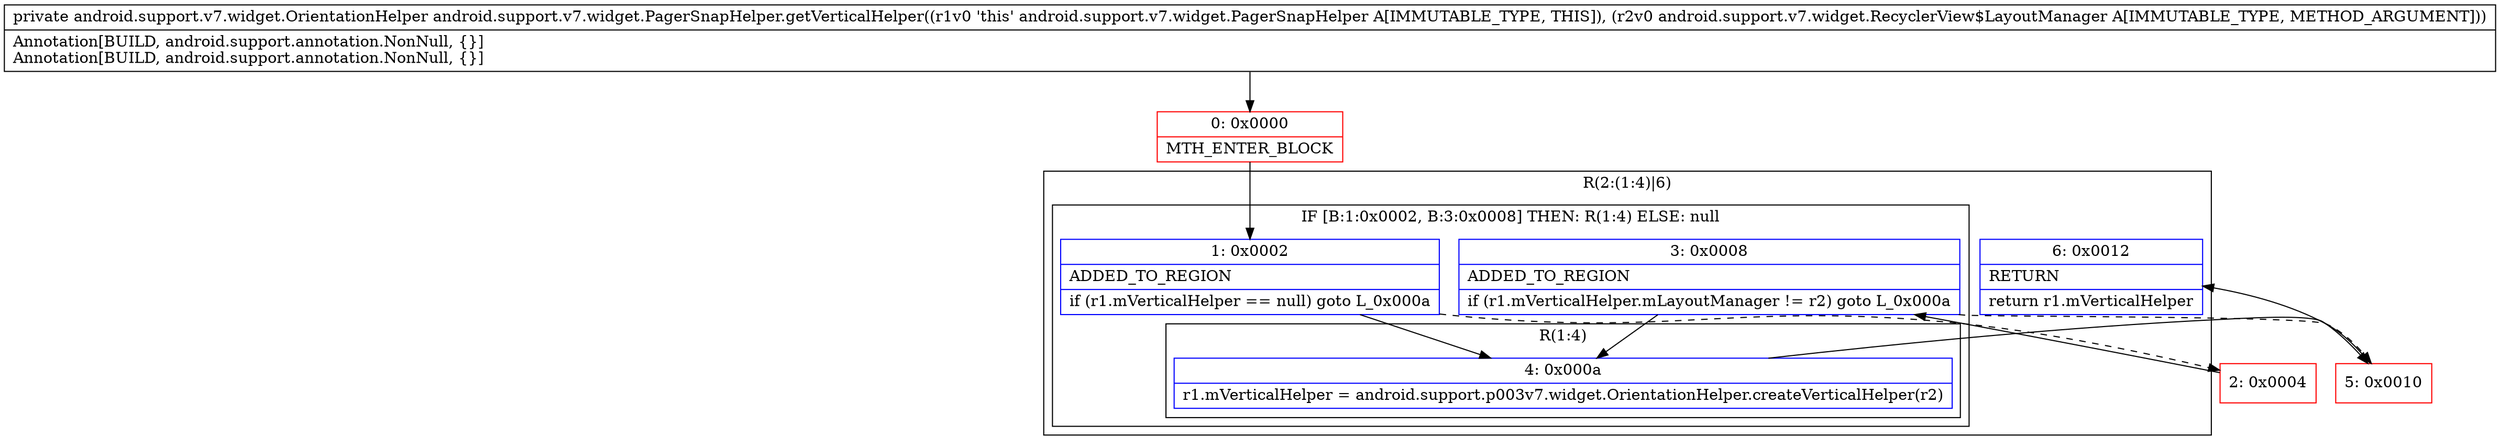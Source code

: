 digraph "CFG forandroid.support.v7.widget.PagerSnapHelper.getVerticalHelper(Landroid\/support\/v7\/widget\/RecyclerView$LayoutManager;)Landroid\/support\/v7\/widget\/OrientationHelper;" {
subgraph cluster_Region_2129636173 {
label = "R(2:(1:4)|6)";
node [shape=record,color=blue];
subgraph cluster_IfRegion_896847898 {
label = "IF [B:1:0x0002, B:3:0x0008] THEN: R(1:4) ELSE: null";
node [shape=record,color=blue];
Node_1 [shape=record,label="{1\:\ 0x0002|ADDED_TO_REGION\l|if (r1.mVerticalHelper == null) goto L_0x000a\l}"];
Node_3 [shape=record,label="{3\:\ 0x0008|ADDED_TO_REGION\l|if (r1.mVerticalHelper.mLayoutManager != r2) goto L_0x000a\l}"];
subgraph cluster_Region_1851902435 {
label = "R(1:4)";
node [shape=record,color=blue];
Node_4 [shape=record,label="{4\:\ 0x000a|r1.mVerticalHelper = android.support.p003v7.widget.OrientationHelper.createVerticalHelper(r2)\l}"];
}
}
Node_6 [shape=record,label="{6\:\ 0x0012|RETURN\l|return r1.mVerticalHelper\l}"];
}
Node_0 [shape=record,color=red,label="{0\:\ 0x0000|MTH_ENTER_BLOCK\l}"];
Node_2 [shape=record,color=red,label="{2\:\ 0x0004}"];
Node_5 [shape=record,color=red,label="{5\:\ 0x0010}"];
MethodNode[shape=record,label="{private android.support.v7.widget.OrientationHelper android.support.v7.widget.PagerSnapHelper.getVerticalHelper((r1v0 'this' android.support.v7.widget.PagerSnapHelper A[IMMUTABLE_TYPE, THIS]), (r2v0 android.support.v7.widget.RecyclerView$LayoutManager A[IMMUTABLE_TYPE, METHOD_ARGUMENT]))  | Annotation[BUILD, android.support.annotation.NonNull, \{\}]\lAnnotation[BUILD, android.support.annotation.NonNull, \{\}]\l}"];
MethodNode -> Node_0;
Node_1 -> Node_2[style=dashed];
Node_1 -> Node_4;
Node_3 -> Node_4;
Node_3 -> Node_5[style=dashed];
Node_4 -> Node_5;
Node_0 -> Node_1;
Node_2 -> Node_3;
Node_5 -> Node_6;
}

